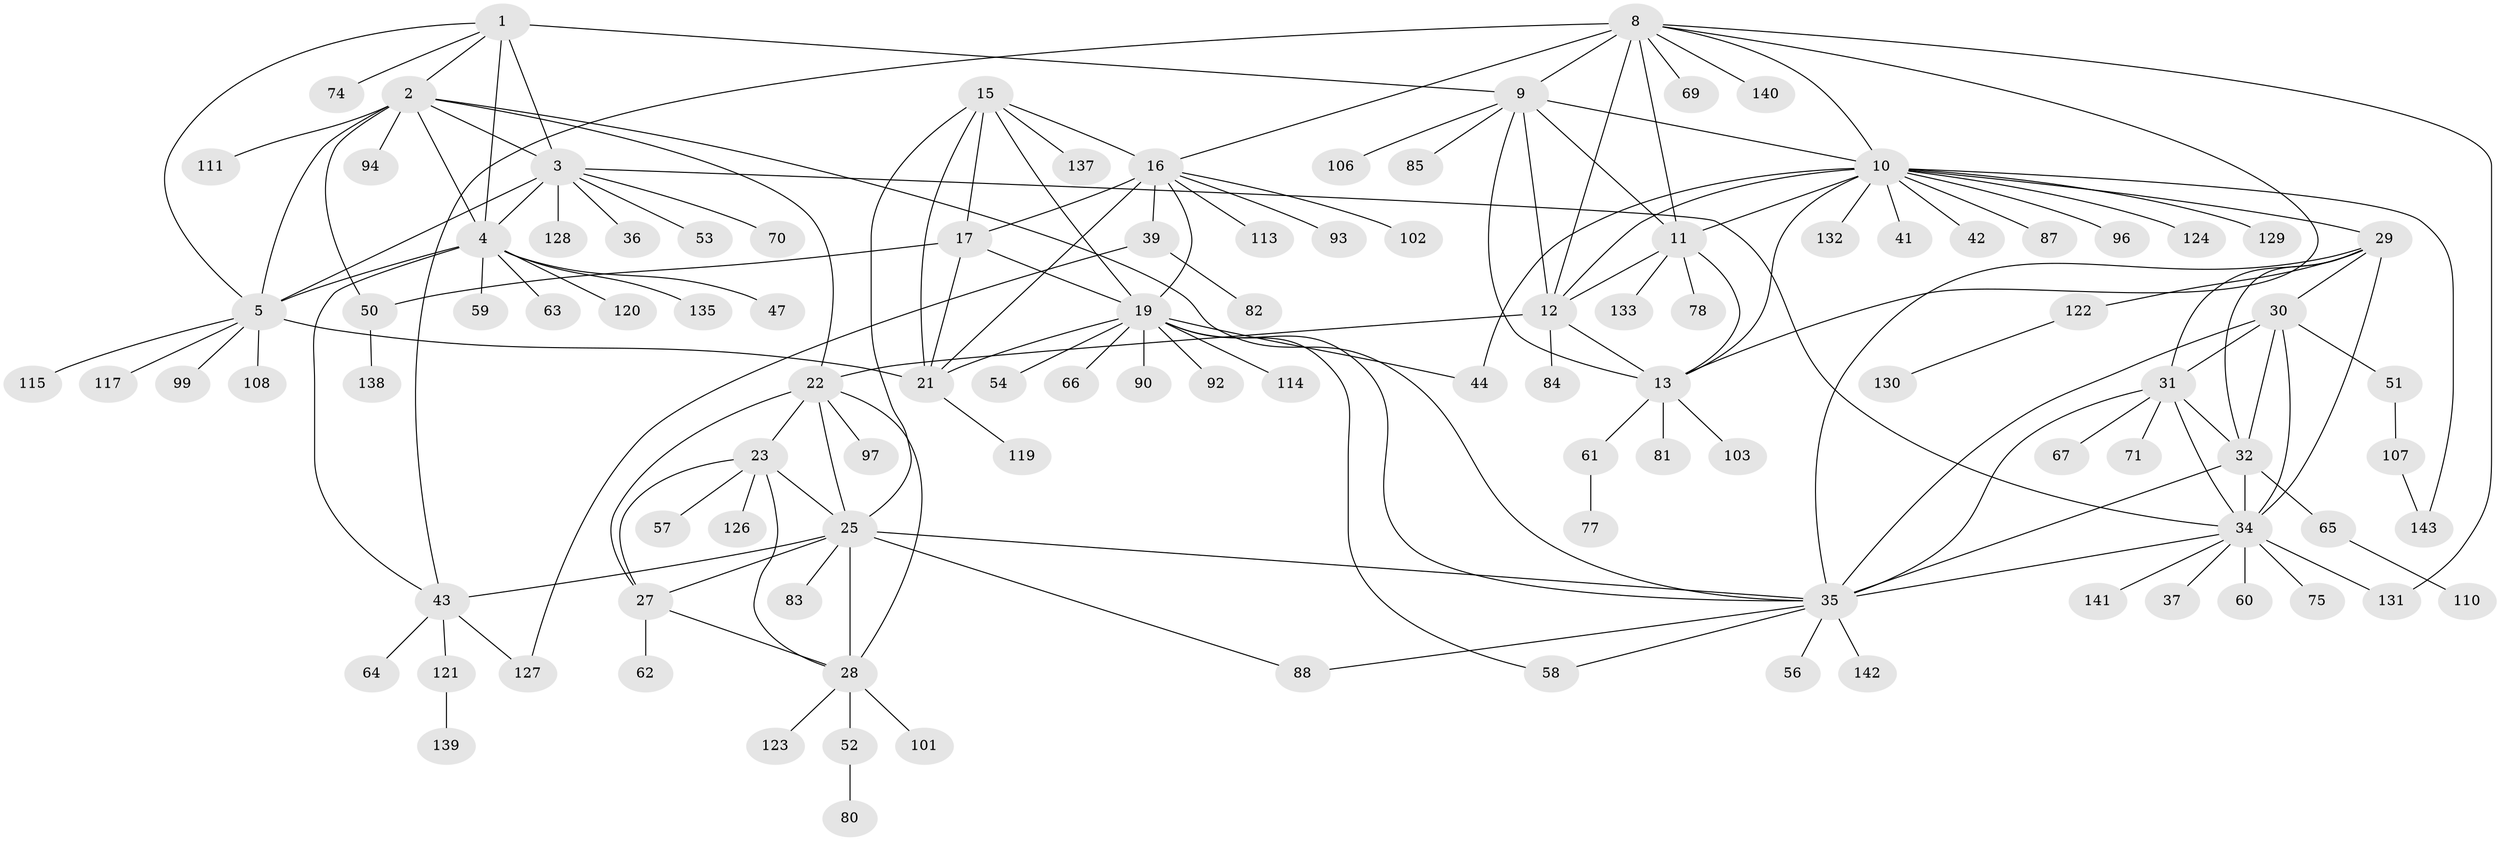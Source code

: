 // original degree distribution, {9: 0.06944444444444445, 11: 0.006944444444444444, 8: 0.05555555555555555, 12: 0.013888888888888888, 10: 0.013888888888888888, 16: 0.006944444444444444, 7: 0.041666666666666664, 13: 0.013888888888888888, 6: 0.013888888888888888, 14: 0.006944444444444444, 1: 0.5416666666666666, 3: 0.041666666666666664, 2: 0.16666666666666666, 5: 0.006944444444444444}
// Generated by graph-tools (version 1.1) at 2025/11/02/27/25 16:11:33]
// undirected, 108 vertices, 161 edges
graph export_dot {
graph [start="1"]
  node [color=gray90,style=filled];
  1 [super="+48"];
  2 [super="+125"];
  3 [super="+7"];
  4 [super="+6"];
  5 [super="+79"];
  8 [super="+38"];
  9 [super="+105"];
  10 [super="+116"];
  11;
  12 [super="+14"];
  13 [super="+76"];
  15 [super="+136"];
  16 [super="+18"];
  17 [super="+20"];
  19 [super="+55"];
  21 [super="+68"];
  22 [super="+24"];
  23 [super="+49"];
  25 [super="+26"];
  27 [super="+86"];
  28 [super="+73"];
  29 [super="+95"];
  30 [super="+33"];
  31 [super="+45"];
  32;
  34 [super="+46"];
  35 [super="+112"];
  36;
  37;
  39 [super="+40"];
  41;
  42;
  43 [super="+89"];
  44;
  47;
  50 [super="+109"];
  51 [super="+98"];
  52;
  53;
  54;
  56;
  57;
  58 [super="+100"];
  59;
  60;
  61;
  62;
  63 [super="+91"];
  64;
  65 [super="+134"];
  66 [super="+72"];
  67 [super="+104"];
  69;
  70;
  71;
  74;
  75;
  77;
  78;
  80;
  81;
  82;
  83;
  84;
  85;
  87;
  88;
  90;
  92;
  93;
  94;
  96;
  97;
  99;
  101;
  102 [super="+144"];
  103;
  106;
  107 [super="+118"];
  108;
  110;
  111;
  113;
  114;
  115;
  117;
  119;
  120;
  121;
  122;
  123;
  124;
  126;
  127;
  128;
  129;
  130;
  131;
  132;
  133;
  135;
  137;
  138;
  139;
  140;
  141;
  142;
  143;
  1 -- 2;
  1 -- 3 [weight=2];
  1 -- 4 [weight=2];
  1 -- 5;
  1 -- 9;
  1 -- 74;
  2 -- 3 [weight=2];
  2 -- 4 [weight=2];
  2 -- 5;
  2 -- 22;
  2 -- 94;
  2 -- 111;
  2 -- 50;
  2 -- 35;
  3 -- 4 [weight=4];
  3 -- 5 [weight=2];
  3 -- 53;
  3 -- 70;
  3 -- 128;
  3 -- 34;
  3 -- 36;
  4 -- 5 [weight=2];
  4 -- 43;
  4 -- 63;
  4 -- 135;
  4 -- 47;
  4 -- 120;
  4 -- 59;
  5 -- 21;
  5 -- 99;
  5 -- 108;
  5 -- 115;
  5 -- 117;
  8 -- 9;
  8 -- 10;
  8 -- 11;
  8 -- 12 [weight=2];
  8 -- 13;
  8 -- 16;
  8 -- 43;
  8 -- 69;
  8 -- 131;
  8 -- 140;
  9 -- 10;
  9 -- 11;
  9 -- 12 [weight=2];
  9 -- 13;
  9 -- 85;
  9 -- 106;
  10 -- 11;
  10 -- 12 [weight=2];
  10 -- 13;
  10 -- 29;
  10 -- 41;
  10 -- 42;
  10 -- 44;
  10 -- 87;
  10 -- 96;
  10 -- 129;
  10 -- 132;
  10 -- 143;
  10 -- 124;
  11 -- 12 [weight=2];
  11 -- 13;
  11 -- 78;
  11 -- 133;
  12 -- 13 [weight=2];
  12 -- 22;
  12 -- 84;
  13 -- 61;
  13 -- 81;
  13 -- 103;
  15 -- 16 [weight=2];
  15 -- 17 [weight=2];
  15 -- 19;
  15 -- 21;
  15 -- 25;
  15 -- 137;
  16 -- 17 [weight=4];
  16 -- 19 [weight=2];
  16 -- 21 [weight=2];
  16 -- 102;
  16 -- 39;
  16 -- 113;
  16 -- 93;
  17 -- 19 [weight=2];
  17 -- 21 [weight=2];
  17 -- 50;
  19 -- 21;
  19 -- 35;
  19 -- 44;
  19 -- 54;
  19 -- 58;
  19 -- 90;
  19 -- 92;
  19 -- 66;
  19 -- 114;
  21 -- 119;
  22 -- 23 [weight=2];
  22 -- 25 [weight=4];
  22 -- 27 [weight=2];
  22 -- 28 [weight=2];
  22 -- 97;
  23 -- 25 [weight=2];
  23 -- 27;
  23 -- 28;
  23 -- 57;
  23 -- 126;
  25 -- 27 [weight=2];
  25 -- 28 [weight=2];
  25 -- 35;
  25 -- 83;
  25 -- 88;
  25 -- 43;
  27 -- 28;
  27 -- 62;
  28 -- 52;
  28 -- 123;
  28 -- 101;
  29 -- 30 [weight=2];
  29 -- 31;
  29 -- 32;
  29 -- 34;
  29 -- 35;
  29 -- 122;
  30 -- 31 [weight=2];
  30 -- 32 [weight=2];
  30 -- 34 [weight=2];
  30 -- 35 [weight=2];
  30 -- 51;
  31 -- 32;
  31 -- 34;
  31 -- 35;
  31 -- 67;
  31 -- 71;
  32 -- 34;
  32 -- 35;
  32 -- 65;
  34 -- 35;
  34 -- 37;
  34 -- 60;
  34 -- 75;
  34 -- 131;
  34 -- 141;
  35 -- 56;
  35 -- 58;
  35 -- 88;
  35 -- 142;
  39 -- 127;
  39 -- 82;
  43 -- 64;
  43 -- 121;
  43 -- 127;
  50 -- 138;
  51 -- 107;
  52 -- 80;
  61 -- 77;
  65 -- 110;
  107 -- 143;
  121 -- 139;
  122 -- 130;
}
